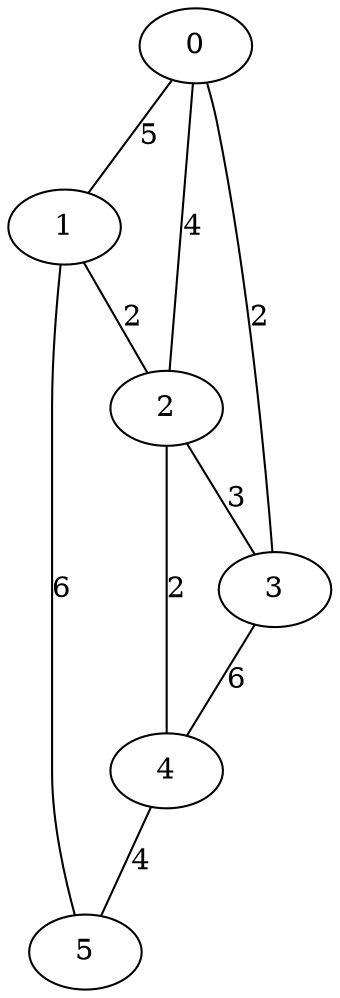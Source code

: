 graph g {
0--1 [label=5]
0--2 [label=4]
0--3 [label=2]
1--2 [label=2]
1--5 [label=6]
2--3 [label=3]
2--4 [label=2]
3--4 [label=6]
4--5 [label=4]
}
